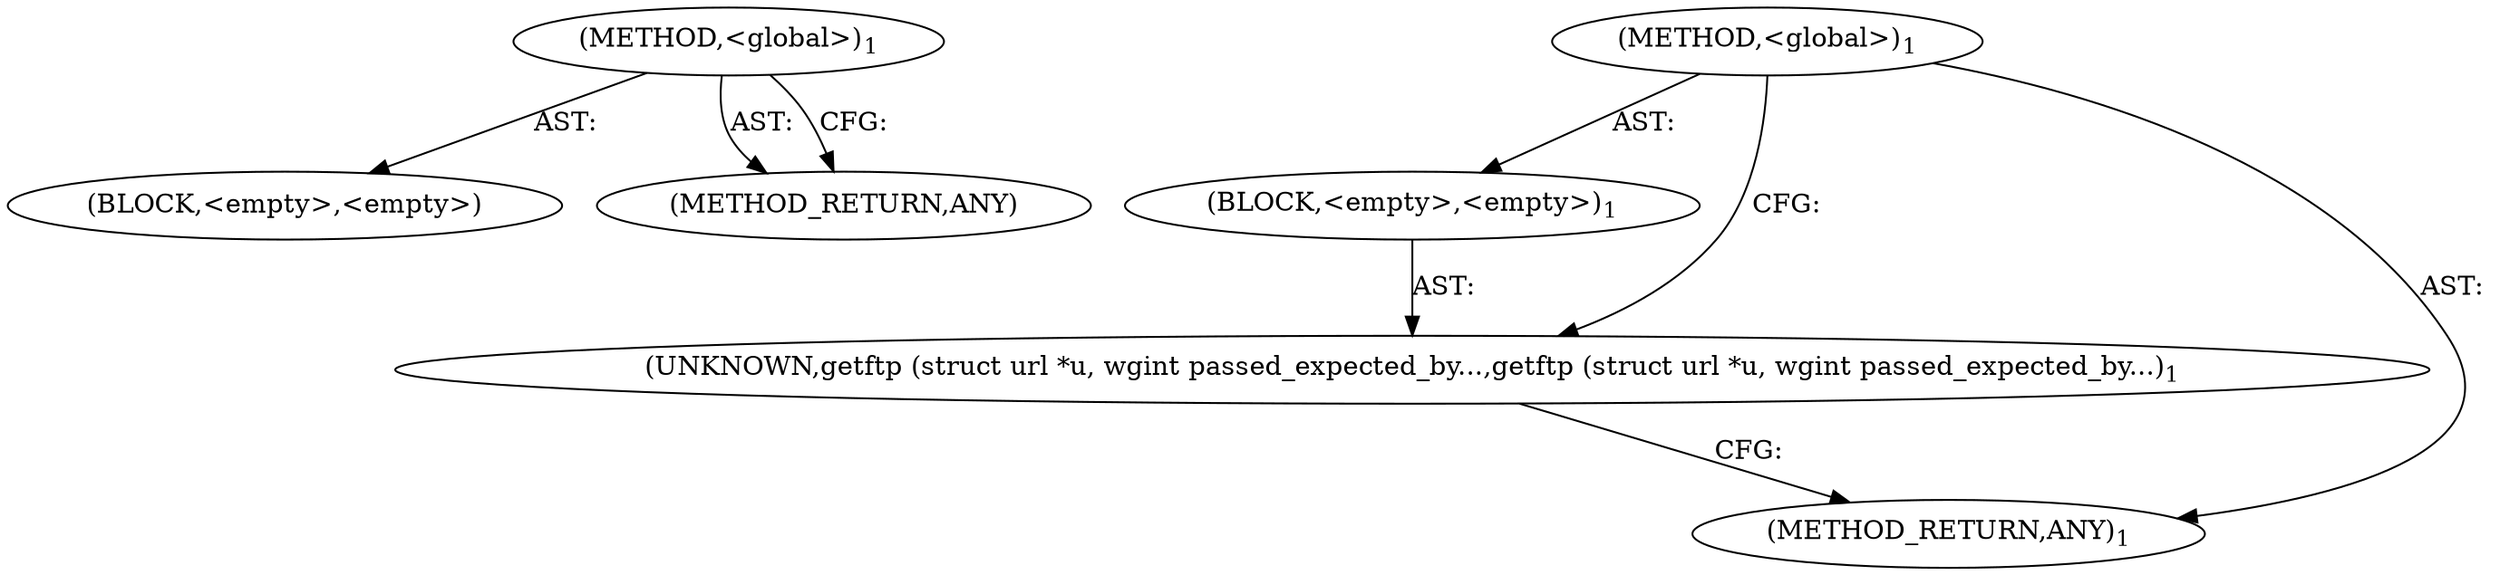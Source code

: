 digraph "&lt;global&gt;" {
14 [label=<(METHOD,&lt;global&gt;)<SUB>1</SUB>>];
15 [label=<(BLOCK,&lt;empty&gt;,&lt;empty&gt;)>];
16 [label=<(METHOD_RETURN,ANY)>];
6 [label=<(METHOD,&lt;global&gt;)<SUB>1</SUB>>];
7 [label=<(BLOCK,&lt;empty&gt;,&lt;empty&gt;)<SUB>1</SUB>>];
8 [label=<(UNKNOWN,getftp (struct url *u, wgint passed_expected_by...,getftp (struct url *u, wgint passed_expected_by...)<SUB>1</SUB>>];
9 [label=<(METHOD_RETURN,ANY)<SUB>1</SUB>>];
14 -> 15  [key=0, label="AST: "];
14 -> 16  [key=0, label="AST: "];
14 -> 16  [key=1, label="CFG: "];
6 -> 7  [key=0, label="AST: "];
6 -> 9  [key=0, label="AST: "];
6 -> 8  [key=0, label="CFG: "];
7 -> 8  [key=0, label="AST: "];
8 -> 9  [key=0, label="CFG: "];
}
